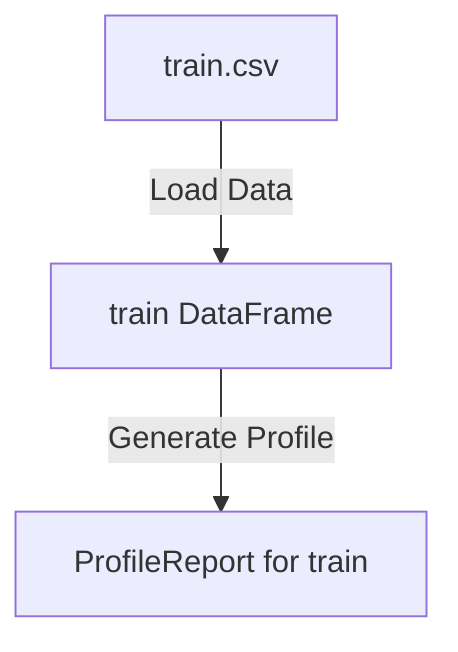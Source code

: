 flowchart TD
    A["train.csv"] -->|"Load Data"| B["train DataFrame"]
    B -->|"Generate Profile"| C["ProfileReport for train"]
